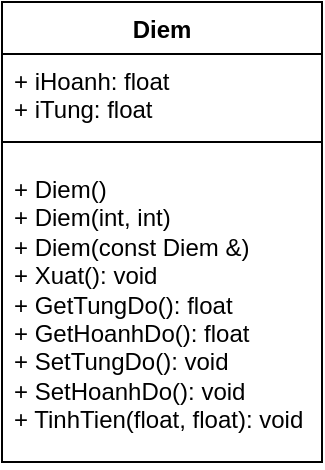 <mxfile version="24.7.17">
  <diagram name="Page-1" id="mAjtOwHos-YVzbYe16F_">
    <mxGraphModel dx="1050" dy="669" grid="1" gridSize="10" guides="1" tooltips="1" connect="1" arrows="1" fold="1" page="1" pageScale="1" pageWidth="850" pageHeight="1100" math="0" shadow="0">
      <root>
        <mxCell id="0" />
        <mxCell id="1" parent="0" />
        <mxCell id="T57yJgtLd-PgPbL6ISV8-1" value="Diem" style="swimlane;fontStyle=1;align=center;verticalAlign=top;childLayout=stackLayout;horizontal=1;startSize=26;horizontalStack=0;resizeParent=1;resizeParentMax=0;resizeLast=0;collapsible=1;marginBottom=0;whiteSpace=wrap;html=1;" vertex="1" parent="1">
          <mxGeometry x="340" y="300" width="160" height="230" as="geometry">
            <mxRectangle x="340" y="300" width="70" height="30" as="alternateBounds" />
          </mxGeometry>
        </mxCell>
        <mxCell id="T57yJgtLd-PgPbL6ISV8-2" value="+ iHoanh: float&lt;div&gt;+ iTung: float&lt;/div&gt;" style="text;strokeColor=none;fillColor=none;align=left;verticalAlign=top;spacingLeft=4;spacingRight=4;overflow=hidden;rotatable=0;points=[[0,0.5],[1,0.5]];portConstraint=eastwest;whiteSpace=wrap;html=1;" vertex="1" parent="T57yJgtLd-PgPbL6ISV8-1">
          <mxGeometry y="26" width="160" height="34" as="geometry" />
        </mxCell>
        <mxCell id="T57yJgtLd-PgPbL6ISV8-3" value="" style="line;strokeWidth=1;fillColor=none;align=left;verticalAlign=middle;spacingTop=-1;spacingLeft=3;spacingRight=3;rotatable=0;labelPosition=right;points=[];portConstraint=eastwest;strokeColor=inherit;" vertex="1" parent="T57yJgtLd-PgPbL6ISV8-1">
          <mxGeometry y="60" width="160" height="20" as="geometry" />
        </mxCell>
        <mxCell id="T57yJgtLd-PgPbL6ISV8-4" value="+ Diem()&lt;div&gt;+ Diem(int, int)&lt;/div&gt;&lt;div&gt;+ Diem(const Diem &amp;amp;)&lt;/div&gt;&lt;div&gt;+ Xuat(): void&lt;/div&gt;&lt;div&gt;+ GetTungDo(): float&lt;/div&gt;&lt;div&gt;+ GetHoanhDo(): float&lt;/div&gt;&lt;div&gt;+ SetTungDo(): void&lt;/div&gt;&lt;div&gt;+ SetHoanhDo(): void&lt;/div&gt;&lt;div&gt;+ TinhTien(float, float): void&lt;/div&gt;" style="text;strokeColor=none;fillColor=none;align=left;verticalAlign=top;spacingLeft=4;spacingRight=4;overflow=hidden;rotatable=0;points=[[0,0.5],[1,0.5]];portConstraint=eastwest;whiteSpace=wrap;html=1;" vertex="1" parent="T57yJgtLd-PgPbL6ISV8-1">
          <mxGeometry y="80" width="160" height="150" as="geometry" />
        </mxCell>
      </root>
    </mxGraphModel>
  </diagram>
</mxfile>
